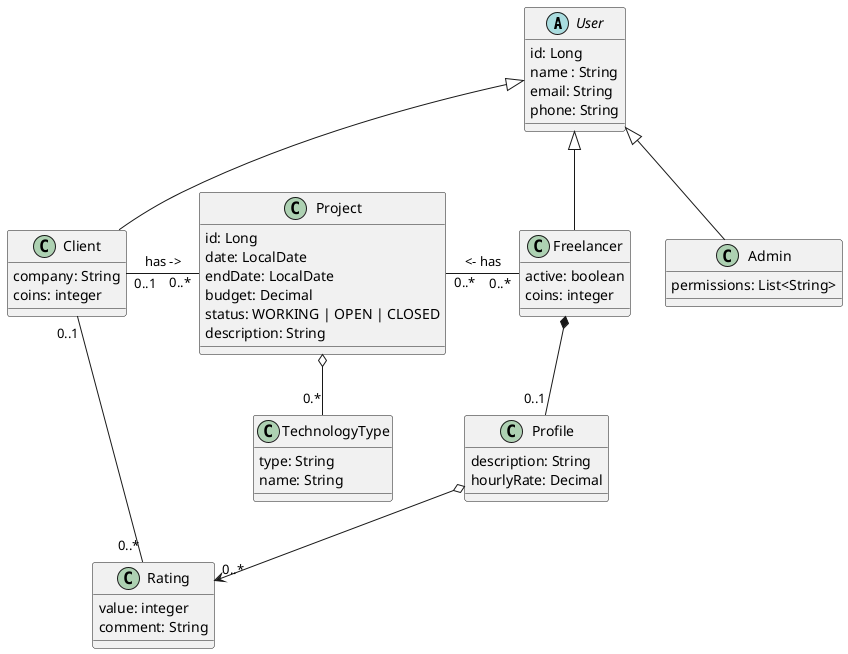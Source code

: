 @startuml
abstract class User {
    id: Long
    name : String
    email: String
    phone: String
}   

class Freelancer {
    active: boolean 
    coins: integer
}

class Client {
     company: String
     coins: integer
}


class TechnologyType {
    type: String
    name: String
}


class Project {
    id: Long
    date: LocalDate
    endDate: LocalDate
    budget: Decimal
    status: WORKING | OPEN | CLOSED
    description: String

}

class Profile {
    description: String
    hourlyRate: Decimal
}

class Rating {
    value: integer
    comment: String
}


class Admin {
    permissions: List<String>
}

User              <|--             Client
User              <|--             Freelancer
User              <|--             Admin
Project      o--  "0.*"   TechnologyType
Project "0..*"   -l-     "0..1"  Client            : has ->
Project "0..*"   -r-     "0..*"  Freelancer      : <- has
Freelancer *-- "0..1" Profile
Profile o--> "0..*" Rating
Client "0..1" -r- "0..*" Rating
@enduml
